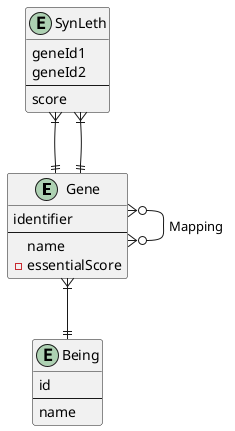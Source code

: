 @startuml
Entity Gene {
  identifier
  --
  name
  - essentialScore
}
Entity SynLeth {
  geneId1
  geneId2
  --
  score
}
Entity Being {
  id
  --
  name
}

Gene }|--|| Being
SynLeth }|--|| Gene
SynLeth }|--|| Gene
Gene }o--o{ Gene : Mapping
@enduml
